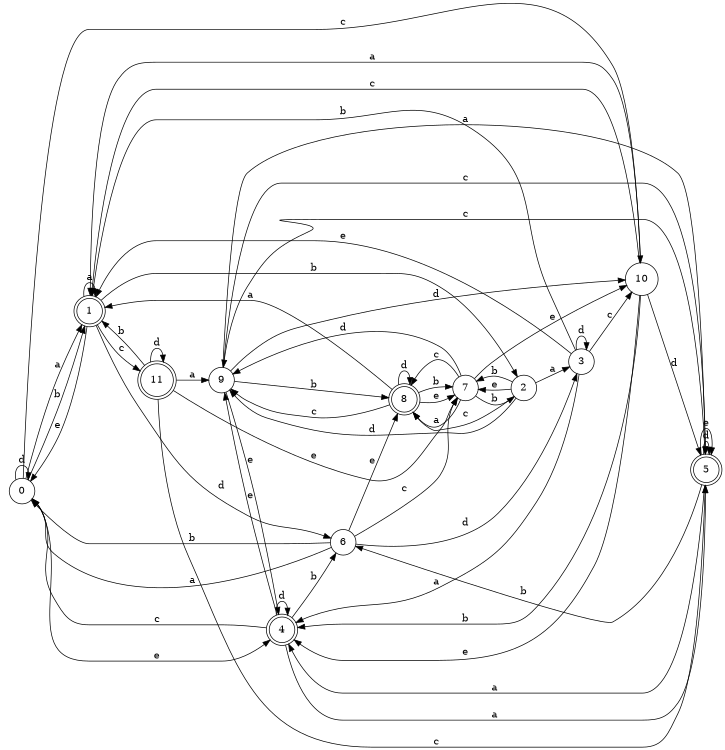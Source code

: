digraph n10_2 {
__start0 [label="" shape="none"];

rankdir=LR;
size="8,5";

s0 [style="filled", color="black", fillcolor="white" shape="circle", label="0"];
s1 [style="rounded,filled", color="black", fillcolor="white" shape="doublecircle", label="1"];
s2 [style="filled", color="black", fillcolor="white" shape="circle", label="2"];
s3 [style="filled", color="black", fillcolor="white" shape="circle", label="3"];
s4 [style="rounded,filled", color="black", fillcolor="white" shape="doublecircle", label="4"];
s5 [style="rounded,filled", color="black", fillcolor="white" shape="doublecircle", label="5"];
s6 [style="filled", color="black", fillcolor="white" shape="circle", label="6"];
s7 [style="filled", color="black", fillcolor="white" shape="circle", label="7"];
s8 [style="rounded,filled", color="black", fillcolor="white" shape="doublecircle", label="8"];
s9 [style="filled", color="black", fillcolor="white" shape="circle", label="9"];
s10 [style="filled", color="black", fillcolor="white" shape="circle", label="10"];
s11 [style="rounded,filled", color="black", fillcolor="white" shape="doublecircle", label="11"];
s0 -> s1 [label="a"];
s0 -> s1 [label="b"];
s0 -> s10 [label="c"];
s0 -> s0 [label="d"];
s0 -> s4 [label="e"];
s1 -> s1 [label="a"];
s1 -> s2 [label="b"];
s1 -> s11 [label="c"];
s1 -> s6 [label="d"];
s1 -> s0 [label="e"];
s2 -> s3 [label="a"];
s2 -> s7 [label="b"];
s2 -> s8 [label="c"];
s2 -> s9 [label="d"];
s2 -> s7 [label="e"];
s3 -> s4 [label="a"];
s3 -> s1 [label="b"];
s3 -> s10 [label="c"];
s3 -> s3 [label="d"];
s3 -> s1 [label="e"];
s4 -> s5 [label="a"];
s4 -> s6 [label="b"];
s4 -> s0 [label="c"];
s4 -> s4 [label="d"];
s4 -> s9 [label="e"];
s5 -> s4 [label="a"];
s5 -> s6 [label="b"];
s5 -> s9 [label="c"];
s5 -> s5 [label="d"];
s5 -> s5 [label="e"];
s6 -> s0 [label="a"];
s6 -> s0 [label="b"];
s6 -> s7 [label="c"];
s6 -> s3 [label="d"];
s6 -> s8 [label="e"];
s7 -> s8 [label="a"];
s7 -> s2 [label="b"];
s7 -> s8 [label="c"];
s7 -> s9 [label="d"];
s7 -> s10 [label="e"];
s8 -> s1 [label="a"];
s8 -> s7 [label="b"];
s8 -> s9 [label="c"];
s8 -> s8 [label="d"];
s8 -> s7 [label="e"];
s9 -> s5 [label="a"];
s9 -> s8 [label="b"];
s9 -> s5 [label="c"];
s9 -> s10 [label="d"];
s9 -> s4 [label="e"];
s10 -> s1 [label="a"];
s10 -> s4 [label="b"];
s10 -> s1 [label="c"];
s10 -> s5 [label="d"];
s10 -> s4 [label="e"];
s11 -> s9 [label="a"];
s11 -> s1 [label="b"];
s11 -> s5 [label="c"];
s11 -> s11 [label="d"];
s11 -> s7 [label="e"];

}